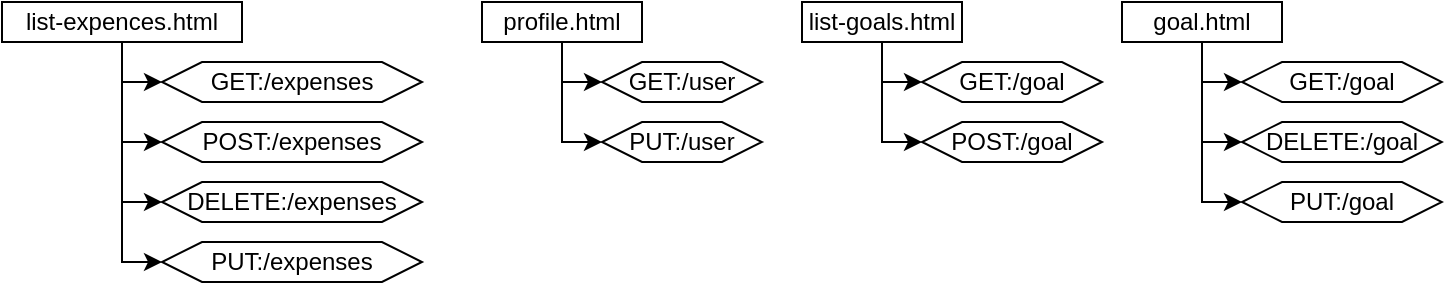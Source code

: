 <mxfile version="28.2.5" pages="2">
  <diagram name="Relação Back-Front" id="CJxf29vG5USCC8ZZZIFp">
    <mxGraphModel dx="801" dy="429" grid="1" gridSize="10" guides="1" tooltips="1" connect="1" arrows="1" fold="1" page="1" pageScale="1" pageWidth="827" pageHeight="1169" math="0" shadow="0">
      <root>
        <mxCell id="0" />
        <mxCell id="1" parent="0" />
        <mxCell id="kaEl2iFGxu9ZTHjX_7PC-32" style="edgeStyle=orthogonalEdgeStyle;rounded=0;orthogonalLoop=1;jettySize=auto;html=1;entryX=0;entryY=0.5;entryDx=0;entryDy=0;" edge="1" parent="1" source="kaEl2iFGxu9ZTHjX_7PC-23" target="kaEl2iFGxu9ZTHjX_7PC-30">
          <mxGeometry relative="1" as="geometry" />
        </mxCell>
        <mxCell id="kaEl2iFGxu9ZTHjX_7PC-34" style="edgeStyle=orthogonalEdgeStyle;rounded=0;orthogonalLoop=1;jettySize=auto;html=1;entryX=0;entryY=0.5;entryDx=0;entryDy=0;" edge="1" parent="1" source="kaEl2iFGxu9ZTHjX_7PC-23" target="kaEl2iFGxu9ZTHjX_7PC-33">
          <mxGeometry relative="1" as="geometry" />
        </mxCell>
        <mxCell id="kaEl2iFGxu9ZTHjX_7PC-39" style="edgeStyle=orthogonalEdgeStyle;rounded=0;orthogonalLoop=1;jettySize=auto;html=1;entryX=0;entryY=0.5;entryDx=0;entryDy=0;" edge="1" parent="1" source="kaEl2iFGxu9ZTHjX_7PC-23" target="kaEl2iFGxu9ZTHjX_7PC-37">
          <mxGeometry relative="1" as="geometry" />
        </mxCell>
        <mxCell id="kaEl2iFGxu9ZTHjX_7PC-40" style="edgeStyle=orthogonalEdgeStyle;rounded=0;orthogonalLoop=1;jettySize=auto;html=1;entryX=0;entryY=0.5;entryDx=0;entryDy=0;" edge="1" parent="1" source="kaEl2iFGxu9ZTHjX_7PC-23" target="kaEl2iFGxu9ZTHjX_7PC-38">
          <mxGeometry relative="1" as="geometry" />
        </mxCell>
        <mxCell id="kaEl2iFGxu9ZTHjX_7PC-23" value="list-expences.html" style="rounded=0;whiteSpace=wrap;html=1;" vertex="1" parent="1">
          <mxGeometry x="40" y="80" width="120" height="20" as="geometry" />
        </mxCell>
        <mxCell id="kaEl2iFGxu9ZTHjX_7PC-30" value="GET:&lt;span style=&quot;background-color: transparent; color: light-dark(rgb(0, 0, 0), rgb(255, 255, 255));&quot;&gt;/expenses&lt;/span&gt;" style="shape=hexagon;perimeter=hexagonPerimeter2;whiteSpace=wrap;html=1;fixedSize=1;rotation=0;" vertex="1" parent="1">
          <mxGeometry x="120" y="110" width="130" height="20" as="geometry" />
        </mxCell>
        <mxCell id="kaEl2iFGxu9ZTHjX_7PC-33" value="POST:&lt;span style=&quot;background-color: transparent; color: light-dark(rgb(0, 0, 0), rgb(255, 255, 255));&quot;&gt;/&lt;/span&gt;expenses" style="shape=hexagon;perimeter=hexagonPerimeter2;whiteSpace=wrap;html=1;fixedSize=1;rotation=0;" vertex="1" parent="1">
          <mxGeometry x="120" y="140" width="130" height="20" as="geometry" />
        </mxCell>
        <mxCell id="kaEl2iFGxu9ZTHjX_7PC-37" value="DELETE:&lt;span style=&quot;background-color: transparent; color: light-dark(rgb(0, 0, 0), rgb(255, 255, 255));&quot;&gt;/&lt;/span&gt;expenses" style="shape=hexagon;perimeter=hexagonPerimeter2;whiteSpace=wrap;html=1;fixedSize=1;rotation=0;" vertex="1" parent="1">
          <mxGeometry x="120" y="170" width="130" height="20" as="geometry" />
        </mxCell>
        <mxCell id="kaEl2iFGxu9ZTHjX_7PC-38" value="PUT:&lt;span style=&quot;background-color: transparent; color: light-dark(rgb(0, 0, 0), rgb(255, 255, 255));&quot;&gt;/&lt;/span&gt;expenses" style="shape=hexagon;perimeter=hexagonPerimeter2;whiteSpace=wrap;html=1;fixedSize=1;rotation=0;" vertex="1" parent="1">
          <mxGeometry x="120" y="200" width="130" height="20" as="geometry" />
        </mxCell>
        <mxCell id="kaEl2iFGxu9ZTHjX_7PC-47" style="edgeStyle=orthogonalEdgeStyle;rounded=0;orthogonalLoop=1;jettySize=auto;html=1;exitX=0.5;exitY=1;exitDx=0;exitDy=0;entryX=0;entryY=0.5;entryDx=0;entryDy=0;" edge="1" parent="1" source="kaEl2iFGxu9ZTHjX_7PC-41" target="kaEl2iFGxu9ZTHjX_7PC-44">
          <mxGeometry relative="1" as="geometry">
            <Array as="points">
              <mxPoint x="320" y="120" />
            </Array>
          </mxGeometry>
        </mxCell>
        <mxCell id="kaEl2iFGxu9ZTHjX_7PC-50" style="edgeStyle=orthogonalEdgeStyle;rounded=0;orthogonalLoop=1;jettySize=auto;html=1;entryX=0;entryY=0.5;entryDx=0;entryDy=0;" edge="1" parent="1" source="kaEl2iFGxu9ZTHjX_7PC-41" target="kaEl2iFGxu9ZTHjX_7PC-43">
          <mxGeometry relative="1" as="geometry" />
        </mxCell>
        <mxCell id="kaEl2iFGxu9ZTHjX_7PC-41" value="profile.html" style="rounded=0;whiteSpace=wrap;html=1;" vertex="1" parent="1">
          <mxGeometry x="280" y="80" width="80" height="20" as="geometry" />
        </mxCell>
        <mxCell id="kaEl2iFGxu9ZTHjX_7PC-43" value="PUT:&lt;span style=&quot;background-color: transparent; color: light-dark(rgb(0, 0, 0), rgb(255, 255, 255));&quot;&gt;/&lt;/span&gt;user" style="shape=hexagon;perimeter=hexagonPerimeter2;whiteSpace=wrap;html=1;fixedSize=1;rotation=0;" vertex="1" parent="1">
          <mxGeometry x="340" y="140" width="80" height="20" as="geometry" />
        </mxCell>
        <mxCell id="kaEl2iFGxu9ZTHjX_7PC-44" value="GET:&lt;span style=&quot;background-color: transparent; color: light-dark(rgb(0, 0, 0), rgb(255, 255, 255));&quot;&gt;/user&lt;/span&gt;" style="shape=hexagon;perimeter=hexagonPerimeter2;whiteSpace=wrap;html=1;fixedSize=1;rotation=0;" vertex="1" parent="1">
          <mxGeometry x="340" y="110" width="80" height="20" as="geometry" />
        </mxCell>
        <mxCell id="kaEl2iFGxu9ZTHjX_7PC-53" style="edgeStyle=orthogonalEdgeStyle;rounded=0;orthogonalLoop=1;jettySize=auto;html=1;exitX=0.5;exitY=1;exitDx=0;exitDy=0;entryX=0;entryY=0.5;entryDx=0;entryDy=0;" edge="1" source="kaEl2iFGxu9ZTHjX_7PC-55" target="kaEl2iFGxu9ZTHjX_7PC-57" parent="1">
          <mxGeometry relative="1" as="geometry">
            <Array as="points">
              <mxPoint x="480" y="120" />
            </Array>
          </mxGeometry>
        </mxCell>
        <mxCell id="kaEl2iFGxu9ZTHjX_7PC-72" style="edgeStyle=orthogonalEdgeStyle;rounded=0;orthogonalLoop=1;jettySize=auto;html=1;entryX=0;entryY=0.5;entryDx=0;entryDy=0;" edge="1" parent="1" source="kaEl2iFGxu9ZTHjX_7PC-55" target="kaEl2iFGxu9ZTHjX_7PC-64">
          <mxGeometry relative="1" as="geometry" />
        </mxCell>
        <mxCell id="kaEl2iFGxu9ZTHjX_7PC-55" value="list-goals.html" style="rounded=0;whiteSpace=wrap;html=1;" vertex="1" parent="1">
          <mxGeometry x="440" y="80" width="80" height="20" as="geometry" />
        </mxCell>
        <mxCell id="kaEl2iFGxu9ZTHjX_7PC-57" value="GET:&lt;span style=&quot;background-color: transparent; color: light-dark(rgb(0, 0, 0), rgb(255, 255, 255));&quot;&gt;/goal&lt;/span&gt;" style="shape=hexagon;perimeter=hexagonPerimeter2;whiteSpace=wrap;html=1;fixedSize=1;rotation=0;" vertex="1" parent="1">
          <mxGeometry x="500" y="110" width="90" height="20" as="geometry" />
        </mxCell>
        <mxCell id="kaEl2iFGxu9ZTHjX_7PC-66" style="edgeStyle=orthogonalEdgeStyle;rounded=0;orthogonalLoop=1;jettySize=auto;html=1;entryX=0;entryY=0.5;entryDx=0;entryDy=0;" edge="1" parent="1" source="kaEl2iFGxu9ZTHjX_7PC-59" target="kaEl2iFGxu9ZTHjX_7PC-65">
          <mxGeometry relative="1" as="geometry" />
        </mxCell>
        <mxCell id="kaEl2iFGxu9ZTHjX_7PC-69" style="edgeStyle=orthogonalEdgeStyle;rounded=0;orthogonalLoop=1;jettySize=auto;html=1;entryX=0;entryY=0.5;entryDx=0;entryDy=0;" edge="1" parent="1" source="kaEl2iFGxu9ZTHjX_7PC-59" target="kaEl2iFGxu9ZTHjX_7PC-63">
          <mxGeometry relative="1" as="geometry" />
        </mxCell>
        <mxCell id="kaEl2iFGxu9ZTHjX_7PC-70" style="edgeStyle=orthogonalEdgeStyle;rounded=0;orthogonalLoop=1;jettySize=auto;html=1;entryX=0;entryY=0.5;entryDx=0;entryDy=0;" edge="1" parent="1" source="kaEl2iFGxu9ZTHjX_7PC-59" target="kaEl2iFGxu9ZTHjX_7PC-62">
          <mxGeometry relative="1" as="geometry" />
        </mxCell>
        <mxCell id="kaEl2iFGxu9ZTHjX_7PC-59" value="goal.html" style="rounded=0;whiteSpace=wrap;html=1;" vertex="1" parent="1">
          <mxGeometry x="600" y="80" width="80" height="20" as="geometry" />
        </mxCell>
        <mxCell id="kaEl2iFGxu9ZTHjX_7PC-62" value="PUT:&lt;span style=&quot;background-color: transparent; color: light-dark(rgb(0, 0, 0), rgb(255, 255, 255));&quot;&gt;/goal&lt;/span&gt;" style="shape=hexagon;perimeter=hexagonPerimeter2;whiteSpace=wrap;html=1;fixedSize=1;rotation=0;" vertex="1" parent="1">
          <mxGeometry x="660" y="170" width="100" height="20" as="geometry" />
        </mxCell>
        <mxCell id="kaEl2iFGxu9ZTHjX_7PC-63" value="DELETE:&lt;span style=&quot;background-color: transparent; color: light-dark(rgb(0, 0, 0), rgb(255, 255, 255));&quot;&gt;/goal&lt;/span&gt;" style="shape=hexagon;perimeter=hexagonPerimeter2;whiteSpace=wrap;html=1;fixedSize=1;rotation=0;" vertex="1" parent="1">
          <mxGeometry x="660" y="140" width="100" height="20" as="geometry" />
        </mxCell>
        <mxCell id="kaEl2iFGxu9ZTHjX_7PC-64" value="POST:&lt;span style=&quot;background-color: transparent; color: light-dark(rgb(0, 0, 0), rgb(255, 255, 255));&quot;&gt;/goal&lt;/span&gt;" style="shape=hexagon;perimeter=hexagonPerimeter2;whiteSpace=wrap;html=1;fixedSize=1;rotation=0;" vertex="1" parent="1">
          <mxGeometry x="500" y="140" width="90" height="20" as="geometry" />
        </mxCell>
        <mxCell id="kaEl2iFGxu9ZTHjX_7PC-65" value="GET:&lt;span style=&quot;background-color: transparent; color: light-dark(rgb(0, 0, 0), rgb(255, 255, 255));&quot;&gt;/goal&lt;/span&gt;" style="shape=hexagon;perimeter=hexagonPerimeter2;whiteSpace=wrap;html=1;fixedSize=1;rotation=0;" vertex="1" parent="1">
          <mxGeometry x="660" y="110" width="100" height="20" as="geometry" />
        </mxCell>
      </root>
    </mxGraphModel>
  </diagram>
  <diagram id="74AjBc2J7G7qGjRYUrow" name="Componentes">
    <mxGraphModel dx="1148" dy="541" grid="1" gridSize="10" guides="1" tooltips="1" connect="1" arrows="1" fold="1" page="1" pageScale="1" pageWidth="827" pageHeight="1169" math="0" shadow="0">
      <root>
        <mxCell id="0" />
        <mxCell id="1" parent="0" />
        <mxCell id="XL1-s6fHCPzUkFPlRC2U-41" value="page: index" style="swimlane;whiteSpace=wrap;html=1;startSize=23;" vertex="1" parent="1">
          <mxGeometry x="20" y="20" width="130" height="150" as="geometry">
            <mxRectangle x="10" y="10" width="100" height="30" as="alternateBounds" />
          </mxGeometry>
        </mxCell>
        <mxCell id="XL1-s6fHCPzUkFPlRC2U-42" value="&lt;span style=&quot;text-align: left;&quot;&gt;Saldo&lt;/span&gt;" style="rounded=0;whiteSpace=wrap;html=1;" vertex="1" parent="XL1-s6fHCPzUkFPlRC2U-41">
          <mxGeometry x="10" y="30" width="110" height="20" as="geometry" />
        </mxCell>
        <mxCell id="XL1-s6fHCPzUkFPlRC2U-43" value="&lt;span style=&quot;text-align: left;&quot;&gt;Meta Principal&lt;/span&gt;" style="rounded=0;whiteSpace=wrap;html=1;" vertex="1" parent="XL1-s6fHCPzUkFPlRC2U-41">
          <mxGeometry x="10" y="60" width="110" height="20" as="geometry" />
        </mxCell>
        <mxCell id="XL1-s6fHCPzUkFPlRC2U-44" value="&lt;span style=&quot;text-align: left;&quot;&gt;Nova Transação&lt;/span&gt;" style="rounded=1;whiteSpace=wrap;html=1;" vertex="1" parent="XL1-s6fHCPzUkFPlRC2U-41">
          <mxGeometry x="10" y="90" width="110" height="20" as="geometry" />
        </mxCell>
        <mxCell id="XL1-s6fHCPzUkFPlRC2U-67" value="Registros recentes" style="rounded=0;whiteSpace=wrap;html=1;" vertex="1" parent="XL1-s6fHCPzUkFPlRC2U-41">
          <mxGeometry x="10" y="120" width="110" height="20" as="geometry" />
        </mxCell>
        <mxCell id="XL1-s6fHCPzUkFPlRC2U-68" value="form: new-transaction" style="swimlane;whiteSpace=wrap;html=1;startSize=23;" vertex="1" parent="1">
          <mxGeometry x="200" y="20" width="150" height="150" as="geometry">
            <mxRectangle x="180" y="10" width="100" height="30" as="alternateBounds" />
          </mxGeometry>
        </mxCell>
        <mxCell id="XL1-s6fHCPzUkFPlRC2U-74" value="Valor (&amp;gt;0)" style="shape=hexagon;perimeter=hexagonPerimeter2;whiteSpace=wrap;html=1;fixedSize=1;" vertex="1" parent="XL1-s6fHCPzUkFPlRC2U-68">
          <mxGeometry x="10" y="30" width="130" height="20" as="geometry" />
        </mxCell>
        <mxCell id="XL1-s6fHCPzUkFPlRC2U-75" value="Classificação" style="shape=hexagon;perimeter=hexagonPerimeter2;whiteSpace=wrap;html=1;fixedSize=1;" vertex="1" parent="XL1-s6fHCPzUkFPlRC2U-68">
          <mxGeometry x="10" y="60" width="130" height="20" as="geometry" />
        </mxCell>
        <mxCell id="XL1-s6fHCPzUkFPlRC2U-76" value="Descrição (op)" style="shape=hexagon;perimeter=hexagonPerimeter2;whiteSpace=wrap;html=1;fixedSize=1;" vertex="1" parent="XL1-s6fHCPzUkFPlRC2U-68">
          <mxGeometry x="10" y="90" width="130" height="20" as="geometry" />
        </mxCell>
        <mxCell id="XL1-s6fHCPzUkFPlRC2U-79" value="Categoria (op)" style="shape=hexagon;perimeter=hexagonPerimeter2;whiteSpace=wrap;html=1;fixedSize=1;" vertex="1" parent="XL1-s6fHCPzUkFPlRC2U-68">
          <mxGeometry x="10" y="120" width="130" height="20" as="geometry" />
        </mxCell>
        <mxCell id="XL1-s6fHCPzUkFPlRC2U-80" value="page: profile" style="swimlane;whiteSpace=wrap;html=1;startSize=23;" vertex="1" parent="1">
          <mxGeometry x="20" y="400" width="110" height="150" as="geometry">
            <mxRectangle x="180" y="10" width="100" height="30" as="alternateBounds" />
          </mxGeometry>
        </mxCell>
        <mxCell id="XL1-s6fHCPzUkFPlRC2U-86" value="&lt;span style=&quot;text-align: left;&quot;&gt;Nome (ed)&lt;/span&gt;" style="rounded=0;whiteSpace=wrap;html=1;" vertex="1" parent="XL1-s6fHCPzUkFPlRC2U-80">
          <mxGeometry x="11" y="30" width="89" height="20" as="geometry" />
        </mxCell>
        <mxCell id="XL1-s6fHCPzUkFPlRC2U-87" value="&lt;span style=&quot;text-align: left;&quot;&gt;E-mail&lt;/span&gt;&lt;span style=&quot;text-align: left;&quot;&gt;&amp;nbsp;(&lt;/span&gt;&lt;span style=&quot;text-align: left;&quot;&gt;ed&lt;/span&gt;&lt;span style=&quot;text-align: left;&quot;&gt;)&lt;/span&gt;" style="rounded=0;whiteSpace=wrap;html=1;" vertex="1" parent="XL1-s6fHCPzUkFPlRC2U-80">
          <mxGeometry x="11" y="60" width="89" height="20" as="geometry" />
        </mxCell>
        <mxCell id="XL1-s6fHCPzUkFPlRC2U-90" value="&lt;div style=&quot;text-align: left;&quot;&gt;&lt;span style=&quot;background-color: transparent; color: light-dark(rgb(0, 0, 0), rgb(255, 255, 255));&quot;&gt;Chave pix&lt;/span&gt;&lt;span style=&quot;background-color: transparent; color: light-dark(rgb(0, 0, 0), rgb(255, 255, 255));&quot;&gt;&amp;nbsp;&lt;/span&gt;&lt;span style=&quot;background-color: transparent; color: light-dark(rgb(0, 0, 0), rgb(255, 255, 255));&quot;&gt;(&lt;/span&gt;ed&lt;span style=&quot;background-color: transparent; color: light-dark(rgb(0, 0, 0), rgb(255, 255, 255));&quot;&gt;)&lt;/span&gt;&lt;/div&gt;" style="rounded=0;whiteSpace=wrap;html=1;" vertex="1" parent="XL1-s6fHCPzUkFPlRC2U-80">
          <mxGeometry x="10.5" y="90" width="89.5" height="20" as="geometry" />
        </mxCell>
        <mxCell id="JQUoj9HYwkjM7eF4wEu6-6" value="Imprimir" style="rounded=1;whiteSpace=wrap;html=1;" vertex="1" parent="XL1-s6fHCPzUkFPlRC2U-80">
          <mxGeometry x="11" y="120" width="89" height="20" as="geometry" />
        </mxCell>
        <mxCell id="1IemfUwMp-SuKSGPDnMo-1" value="modal: transaction" style="swimlane;whiteSpace=wrap;html=1;startSize=23;" vertex="1" parent="1">
          <mxGeometry x="390" y="20" width="171.5" height="150" as="geometry">
            <mxRectangle x="180" y="10" width="100" height="30" as="alternateBounds" />
          </mxGeometry>
        </mxCell>
        <mxCell id="1IemfUwMp-SuKSGPDnMo-2" value="Valor (editável)" style="shape=hexagon;perimeter=hexagonPerimeter2;whiteSpace=wrap;html=1;fixedSize=1;" vertex="1" parent="1IemfUwMp-SuKSGPDnMo-1">
          <mxGeometry x="10" y="30" width="150" height="20" as="geometry" />
        </mxCell>
        <mxCell id="1IemfUwMp-SuKSGPDnMo-3" value="&lt;span style=&quot;text-align: left;&quot;&gt;Classificação (editável)&lt;/span&gt;" style="shape=hexagon;perimeter=hexagonPerimeter2;whiteSpace=wrap;html=1;fixedSize=1;" vertex="1" parent="1IemfUwMp-SuKSGPDnMo-1">
          <mxGeometry x="10" y="60" width="150" height="20" as="geometry" />
        </mxCell>
        <mxCell id="1IemfUwMp-SuKSGPDnMo-4" value="Descrição (editável)" style="shape=hexagon;perimeter=hexagonPerimeter2;whiteSpace=wrap;html=1;fixedSize=1;" vertex="1" parent="1IemfUwMp-SuKSGPDnMo-1">
          <mxGeometry x="10" y="90" width="150" height="20" as="geometry" />
        </mxCell>
        <mxCell id="1IemfUwMp-SuKSGPDnMo-5" value="Categoria (editável)" style="shape=hexagon;perimeter=hexagonPerimeter2;whiteSpace=wrap;html=1;fixedSize=1;" vertex="1" parent="1IemfUwMp-SuKSGPDnMo-1">
          <mxGeometry x="10" y="120" width="150" height="20" as="geometry" />
        </mxCell>
        <mxCell id="JQUoj9HYwkjM7eF4wEu6-7" value="form: new-goal" style="swimlane;whiteSpace=wrap;html=1;startSize=23;" vertex="1" parent="1">
          <mxGeometry x="200" y="180" width="107" height="150" as="geometry">
            <mxRectangle x="180" y="10" width="100" height="30" as="alternateBounds" />
          </mxGeometry>
        </mxCell>
        <mxCell id="JQUoj9HYwkjM7eF4wEu6-8" value="&lt;div style=&quot;text-align: left;&quot;&gt;&lt;span style=&quot;background-color: transparent; color: light-dark(rgb(0, 0, 0), rgb(255, 255, 255));&quot;&gt;Nome&lt;/span&gt;&lt;/div&gt;" style="rounded=0;whiteSpace=wrap;html=1;" vertex="1" parent="JQUoj9HYwkjM7eF4wEu6-7">
          <mxGeometry x="11" y="30" width="89" height="20" as="geometry" />
        </mxCell>
        <mxCell id="JQUoj9HYwkjM7eF4wEu6-9" value="&lt;div style=&quot;text-align: left;&quot;&gt;&lt;span style=&quot;background-color: transparent; color: light-dark(rgb(0, 0, 0), rgb(255, 255, 255));&quot;&gt;Descrição (op)&lt;/span&gt;&lt;/div&gt;" style="rounded=0;whiteSpace=wrap;html=1;" vertex="1" parent="JQUoj9HYwkjM7eF4wEu6-7">
          <mxGeometry x="11" y="60" width="89" height="20" as="geometry" />
        </mxCell>
        <mxCell id="JQUoj9HYwkjM7eF4wEu6-10" value="&lt;div style=&quot;text-align: left;&quot;&gt;Valor&lt;/div&gt;" style="rounded=0;whiteSpace=wrap;html=1;" vertex="1" parent="JQUoj9HYwkjM7eF4wEu6-7">
          <mxGeometry x="10.5" y="90" width="89.5" height="20" as="geometry" />
        </mxCell>
        <mxCell id="HPtwHmATeD6f17U-sYKP-1" value="&lt;div style=&quot;text-align: left;&quot;&gt;Data Limite (op)&lt;/div&gt;" style="rounded=0;whiteSpace=wrap;html=1;" vertex="1" parent="JQUoj9HYwkjM7eF4wEu6-7">
          <mxGeometry x="10.5" y="120" width="89.5" height="20" as="geometry" />
        </mxCell>
        <mxCell id="HPtwHmATeD6f17U-sYKP-3" value="page: goal" style="swimlane;whiteSpace=wrap;html=1;startSize=23;" vertex="1" parent="1">
          <mxGeometry x="20" y="180" width="140" height="210" as="geometry">
            <mxRectangle x="180" y="10" width="100" height="30" as="alternateBounds" />
          </mxGeometry>
        </mxCell>
        <mxCell id="HPtwHmATeD6f17U-sYKP-4" value="&lt;div style=&quot;text-align: left;&quot;&gt;&lt;span style=&quot;background-color: transparent; color: light-dark(rgb(0, 0, 0), rgb(255, 255, 255));&quot;&gt;Nome (ed)&lt;/span&gt;&lt;/div&gt;" style="rounded=0;whiteSpace=wrap;html=1;" vertex="1" parent="HPtwHmATeD6f17U-sYKP-3">
          <mxGeometry x="11" y="30" width="119" height="20" as="geometry" />
        </mxCell>
        <mxCell id="HPtwHmATeD6f17U-sYKP-5" value="&lt;div style=&quot;text-align: left;&quot;&gt;&lt;span style=&quot;background-color: transparent; color: light-dark(rgb(0, 0, 0), rgb(255, 255, 255));&quot;&gt;Descrição (ed)&lt;/span&gt;&lt;/div&gt;" style="rounded=0;whiteSpace=wrap;html=1;" vertex="1" parent="HPtwHmATeD6f17U-sYKP-3">
          <mxGeometry x="11" y="60" width="119" height="20" as="geometry" />
        </mxCell>
        <mxCell id="HPtwHmATeD6f17U-sYKP-6" value="&lt;div style=&quot;text-align: left;&quot;&gt;Valor (ed)&lt;/div&gt;" style="rounded=0;whiteSpace=wrap;html=1;" vertex="1" parent="HPtwHmATeD6f17U-sYKP-3">
          <mxGeometry x="10.5" y="90" width="119.5" height="20" as="geometry" />
        </mxCell>
        <mxCell id="HPtwHmATeD6f17U-sYKP-7" value="&lt;div style=&quot;text-align: left;&quot;&gt;Data Limite (ed)&lt;/div&gt;" style="rounded=0;whiteSpace=wrap;html=1;" vertex="1" parent="HPtwHmATeD6f17U-sYKP-3">
          <mxGeometry x="10.5" y="120" width="119.5" height="20" as="geometry" />
        </mxCell>
        <mxCell id="HPtwHmATeD6f17U-sYKP-8" value="&lt;div style=&quot;text-align: left;&quot;&gt;Estado (ed)&lt;/div&gt;" style="rounded=0;whiteSpace=wrap;html=1;" vertex="1" parent="HPtwHmATeD6f17U-sYKP-3">
          <mxGeometry x="12.25" y="150" width="117.75" height="20" as="geometry" />
        </mxCell>
        <mxCell id="HPtwHmATeD6f17U-sYKP-10" value="&lt;div style=&quot;text-align: left;&quot;&gt;Situação (calculada)&lt;/div&gt;" style="rounded=0;whiteSpace=wrap;html=1;" vertex="1" parent="HPtwHmATeD6f17U-sYKP-3">
          <mxGeometry x="12.25" y="180" width="117.75" height="20" as="geometry" />
        </mxCell>
        <mxCell id="a5hECy1_MJ-Bb_Virsen-18" value="menu: nav-menu" style="swimlane;whiteSpace=wrap;html=1;startSize=23;" vertex="1" parent="1">
          <mxGeometry x="390" y="180" width="130" height="180" as="geometry">
            <mxRectangle x="180" y="10" width="100" height="30" as="alternateBounds" />
          </mxGeometry>
        </mxCell>
        <mxCell id="a5hECy1_MJ-Bb_Virsen-24" value="Início" style="rounded=1;whiteSpace=wrap;html=1;" vertex="1" parent="a5hECy1_MJ-Bb_Virsen-18">
          <mxGeometry x="10" y="30" width="110" height="20" as="geometry" />
        </mxCell>
        <mxCell id="a5hECy1_MJ-Bb_Virsen-25" value="&lt;span style=&quot;text-align: left;&quot;&gt;Perfil&lt;/span&gt;" style="rounded=1;whiteSpace=wrap;html=1;" vertex="1" parent="a5hECy1_MJ-Bb_Virsen-18">
          <mxGeometry x="10" y="60" width="110" height="20" as="geometry" />
        </mxCell>
        <mxCell id="a5hECy1_MJ-Bb_Virsen-26" value="Sobre o Projeto" style="rounded=1;whiteSpace=wrap;html=1;" vertex="1" parent="a5hECy1_MJ-Bb_Virsen-18">
          <mxGeometry x="10" y="120" width="110" height="20" as="geometry" />
        </mxCell>
        <mxCell id="a5hECy1_MJ-Bb_Virsen-27" value="&lt;span style=&quot;text-align: left;&quot;&gt;Relatórios&lt;/span&gt;" style="rounded=1;whiteSpace=wrap;html=1;" vertex="1" parent="a5hECy1_MJ-Bb_Virsen-18">
          <mxGeometry x="10" y="90" width="110" height="20" as="geometry" />
        </mxCell>
        <mxCell id="a5hECy1_MJ-Bb_Virsen-28" value="Contato" style="rounded=1;whiteSpace=wrap;html=1;" vertex="1" parent="a5hECy1_MJ-Bb_Virsen-18">
          <mxGeometry x="10" y="150" width="110" height="20" as="geometry" />
        </mxCell>
      </root>
    </mxGraphModel>
  </diagram>
</mxfile>
